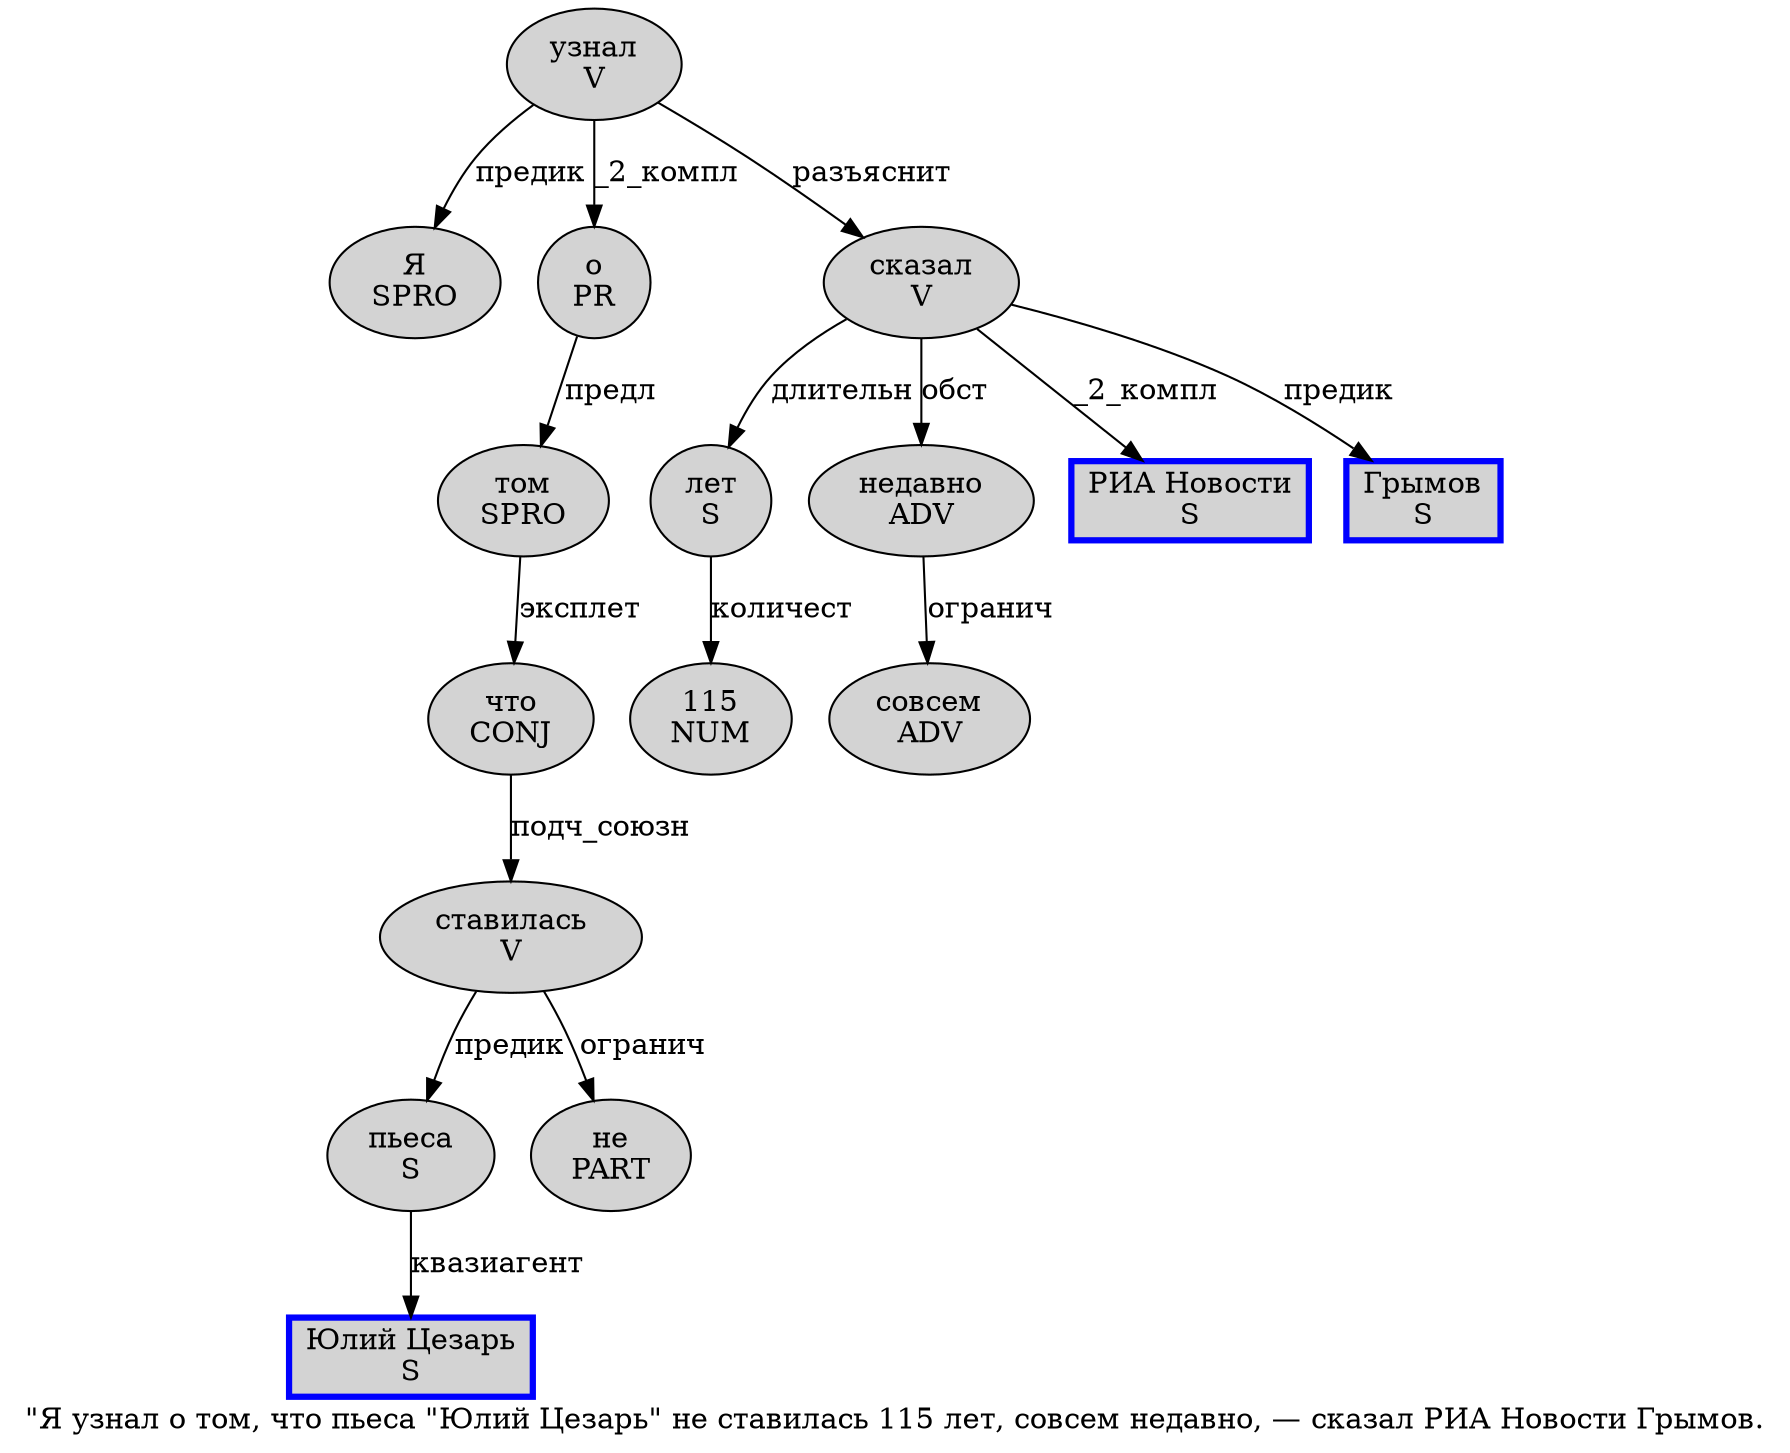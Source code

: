 digraph SENTENCE_225 {
	graph [label="\"Я узнал о том, что пьеса \"Юлий Цезарь\" не ставилась 115 лет, совсем недавно, — сказал РИА Новости Грымов."]
	node [style=filled]
		1 [label="Я
SPRO" color="" fillcolor=lightgray penwidth=1 shape=ellipse]
		2 [label="узнал
V" color="" fillcolor=lightgray penwidth=1 shape=ellipse]
		3 [label="о
PR" color="" fillcolor=lightgray penwidth=1 shape=ellipse]
		4 [label="том
SPRO" color="" fillcolor=lightgray penwidth=1 shape=ellipse]
		6 [label="что
CONJ" color="" fillcolor=lightgray penwidth=1 shape=ellipse]
		7 [label="пьеса
S" color="" fillcolor=lightgray penwidth=1 shape=ellipse]
		9 [label="Юлий Цезарь
S" color=blue fillcolor=lightgray penwidth=3 shape=box]
		11 [label="не
PART" color="" fillcolor=lightgray penwidth=1 shape=ellipse]
		12 [label="ставилась
V" color="" fillcolor=lightgray penwidth=1 shape=ellipse]
		13 [label="115
NUM" color="" fillcolor=lightgray penwidth=1 shape=ellipse]
		14 [label="лет
S" color="" fillcolor=lightgray penwidth=1 shape=ellipse]
		16 [label="совсем
ADV" color="" fillcolor=lightgray penwidth=1 shape=ellipse]
		17 [label="недавно
ADV" color="" fillcolor=lightgray penwidth=1 shape=ellipse]
		20 [label="сказал
V" color="" fillcolor=lightgray penwidth=1 shape=ellipse]
		21 [label="РИА Новости
S" color=blue fillcolor=lightgray penwidth=3 shape=box]
		22 [label="Грымов
S" color=blue fillcolor=lightgray penwidth=3 shape=box]
			4 -> 6 [label="эксплет"]
			6 -> 12 [label="подч_союзн"]
			2 -> 1 [label="предик"]
			2 -> 3 [label="_2_компл"]
			2 -> 20 [label="разъяснит"]
			17 -> 16 [label="огранич"]
			7 -> 9 [label="квазиагент"]
			20 -> 14 [label="длительн"]
			20 -> 17 [label="обст"]
			20 -> 21 [label="_2_компл"]
			20 -> 22 [label="предик"]
			3 -> 4 [label="предл"]
			14 -> 13 [label="количест"]
			12 -> 7 [label="предик"]
			12 -> 11 [label="огранич"]
}
